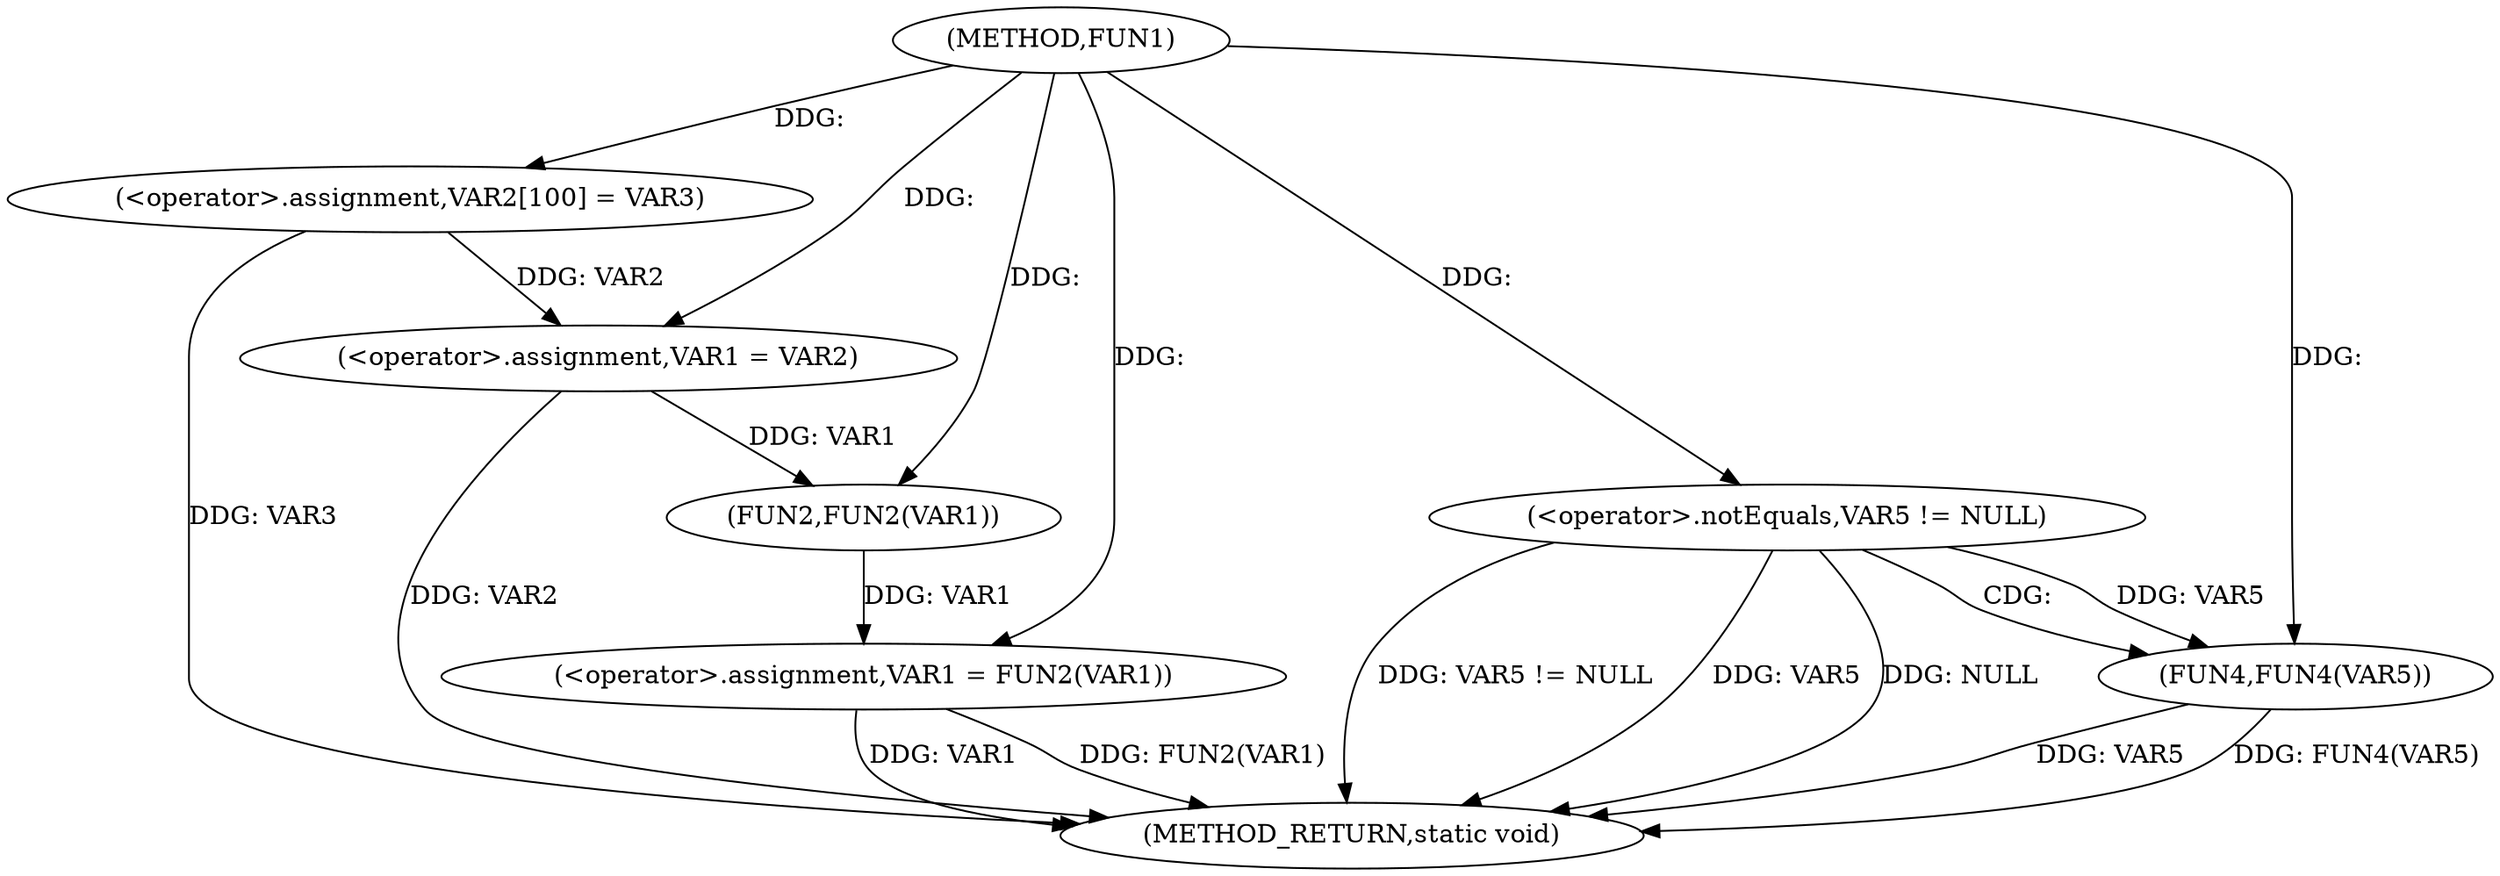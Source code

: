 digraph FUN1 {  
"1000100" [label = "(METHOD,FUN1)" ]
"1000123" [label = "(METHOD_RETURN,static void)" ]
"1000104" [label = "(<operator>.assignment,VAR2[100] = VAR3)" ]
"1000107" [label = "(<operator>.assignment,VAR1 = VAR2)" ]
"1000110" [label = "(<operator>.assignment,VAR1 = FUN2(VAR1))" ]
"1000112" [label = "(FUN2,FUN2(VAR1))" ]
"1000117" [label = "(<operator>.notEquals,VAR5 != NULL)" ]
"1000121" [label = "(FUN4,FUN4(VAR5))" ]
  "1000117" -> "1000123"  [ label = "DDG: VAR5 != NULL"] 
  "1000121" -> "1000123"  [ label = "DDG: FUN4(VAR5)"] 
  "1000117" -> "1000123"  [ label = "DDG: VAR5"] 
  "1000110" -> "1000123"  [ label = "DDG: FUN2(VAR1)"] 
  "1000121" -> "1000123"  [ label = "DDG: VAR5"] 
  "1000117" -> "1000123"  [ label = "DDG: NULL"] 
  "1000110" -> "1000123"  [ label = "DDG: VAR1"] 
  "1000104" -> "1000123"  [ label = "DDG: VAR3"] 
  "1000107" -> "1000123"  [ label = "DDG: VAR2"] 
  "1000100" -> "1000104"  [ label = "DDG: "] 
  "1000104" -> "1000107"  [ label = "DDG: VAR2"] 
  "1000100" -> "1000107"  [ label = "DDG: "] 
  "1000112" -> "1000110"  [ label = "DDG: VAR1"] 
  "1000100" -> "1000110"  [ label = "DDG: "] 
  "1000107" -> "1000112"  [ label = "DDG: VAR1"] 
  "1000100" -> "1000112"  [ label = "DDG: "] 
  "1000100" -> "1000117"  [ label = "DDG: "] 
  "1000117" -> "1000121"  [ label = "DDG: VAR5"] 
  "1000100" -> "1000121"  [ label = "DDG: "] 
  "1000117" -> "1000121"  [ label = "CDG: "] 
}
